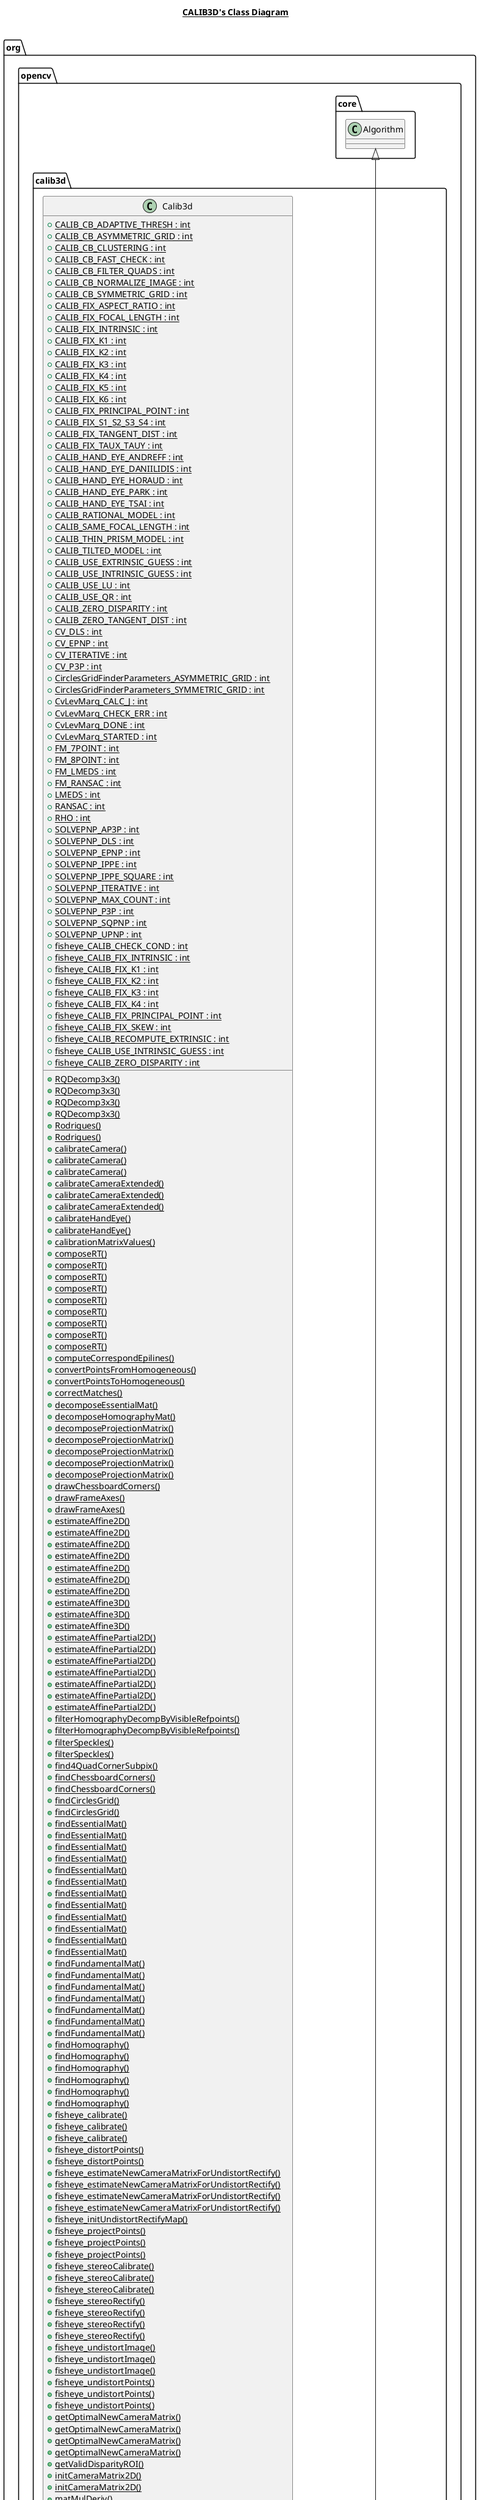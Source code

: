@startuml

title __CALIB3D's Class Diagram__\n

  namespace org.opencv {
    namespace calib3d {
      class org.opencv.calib3d.Calib3d {
          {static} + CALIB_CB_ADAPTIVE_THRESH : int
          {static} + CALIB_CB_ASYMMETRIC_GRID : int
          {static} + CALIB_CB_CLUSTERING : int
          {static} + CALIB_CB_FAST_CHECK : int
          {static} + CALIB_CB_FILTER_QUADS : int
          {static} + CALIB_CB_NORMALIZE_IMAGE : int
          {static} + CALIB_CB_SYMMETRIC_GRID : int
          {static} + CALIB_FIX_ASPECT_RATIO : int
          {static} + CALIB_FIX_FOCAL_LENGTH : int
          {static} + CALIB_FIX_INTRINSIC : int
          {static} + CALIB_FIX_K1 : int
          {static} + CALIB_FIX_K2 : int
          {static} + CALIB_FIX_K3 : int
          {static} + CALIB_FIX_K4 : int
          {static} + CALIB_FIX_K5 : int
          {static} + CALIB_FIX_K6 : int
          {static} + CALIB_FIX_PRINCIPAL_POINT : int
          {static} + CALIB_FIX_S1_S2_S3_S4 : int
          {static} + CALIB_FIX_TANGENT_DIST : int
          {static} + CALIB_FIX_TAUX_TAUY : int
          {static} + CALIB_HAND_EYE_ANDREFF : int
          {static} + CALIB_HAND_EYE_DANIILIDIS : int
          {static} + CALIB_HAND_EYE_HORAUD : int
          {static} + CALIB_HAND_EYE_PARK : int
          {static} + CALIB_HAND_EYE_TSAI : int
          {static} + CALIB_RATIONAL_MODEL : int
          {static} + CALIB_SAME_FOCAL_LENGTH : int
          {static} + CALIB_THIN_PRISM_MODEL : int
          {static} + CALIB_TILTED_MODEL : int
          {static} + CALIB_USE_EXTRINSIC_GUESS : int
          {static} + CALIB_USE_INTRINSIC_GUESS : int
          {static} + CALIB_USE_LU : int
          {static} + CALIB_USE_QR : int
          {static} + CALIB_ZERO_DISPARITY : int
          {static} + CALIB_ZERO_TANGENT_DIST : int
          {static} + CV_DLS : int
          {static} + CV_EPNP : int
          {static} + CV_ITERATIVE : int
          {static} + CV_P3P : int
          {static} + CirclesGridFinderParameters_ASYMMETRIC_GRID : int
          {static} + CirclesGridFinderParameters_SYMMETRIC_GRID : int
          {static} + CvLevMarq_CALC_J : int
          {static} + CvLevMarq_CHECK_ERR : int
          {static} + CvLevMarq_DONE : int
          {static} + CvLevMarq_STARTED : int
          {static} + FM_7POINT : int
          {static} + FM_8POINT : int
          {static} + FM_LMEDS : int
          {static} + FM_RANSAC : int
          {static} + LMEDS : int
          {static} + RANSAC : int
          {static} + RHO : int
          {static} + SOLVEPNP_AP3P : int
          {static} + SOLVEPNP_DLS : int
          {static} + SOLVEPNP_EPNP : int
          {static} + SOLVEPNP_IPPE : int
          {static} + SOLVEPNP_IPPE_SQUARE : int
          {static} + SOLVEPNP_ITERATIVE : int
          {static} + SOLVEPNP_MAX_COUNT : int
          {static} + SOLVEPNP_P3P : int
          {static} + SOLVEPNP_SQPNP : int
          {static} + SOLVEPNP_UPNP : int
          {static} + fisheye_CALIB_CHECK_COND : int
          {static} + fisheye_CALIB_FIX_INTRINSIC : int
          {static} + fisheye_CALIB_FIX_K1 : int
          {static} + fisheye_CALIB_FIX_K2 : int
          {static} + fisheye_CALIB_FIX_K3 : int
          {static} + fisheye_CALIB_FIX_K4 : int
          {static} + fisheye_CALIB_FIX_PRINCIPAL_POINT : int
          {static} + fisheye_CALIB_FIX_SKEW : int
          {static} + fisheye_CALIB_RECOMPUTE_EXTRINSIC : int
          {static} + fisheye_CALIB_USE_INTRINSIC_GUESS : int
          {static} + fisheye_CALIB_ZERO_DISPARITY : int
          {static} + RQDecomp3x3()
          {static} + RQDecomp3x3()
          {static} + RQDecomp3x3()
          {static} + RQDecomp3x3()
          {static} + Rodrigues()
          {static} + Rodrigues()
          {static} + calibrateCamera()
          {static} + calibrateCamera()
          {static} + calibrateCamera()
          {static} + calibrateCameraExtended()
          {static} + calibrateCameraExtended()
          {static} + calibrateCameraExtended()
          {static} + calibrateHandEye()
          {static} + calibrateHandEye()
          {static} + calibrationMatrixValues()
          {static} + composeRT()
          {static} + composeRT()
          {static} + composeRT()
          {static} + composeRT()
          {static} + composeRT()
          {static} + composeRT()
          {static} + composeRT()
          {static} + composeRT()
          {static} + composeRT()
          {static} + computeCorrespondEpilines()
          {static} + convertPointsFromHomogeneous()
          {static} + convertPointsToHomogeneous()
          {static} + correctMatches()
          {static} + decomposeEssentialMat()
          {static} + decomposeHomographyMat()
          {static} + decomposeProjectionMatrix()
          {static} + decomposeProjectionMatrix()
          {static} + decomposeProjectionMatrix()
          {static} + decomposeProjectionMatrix()
          {static} + decomposeProjectionMatrix()
          {static} + drawChessboardCorners()
          {static} + drawFrameAxes()
          {static} + drawFrameAxes()
          {static} + estimateAffine2D()
          {static} + estimateAffine2D()
          {static} + estimateAffine2D()
          {static} + estimateAffine2D()
          {static} + estimateAffine2D()
          {static} + estimateAffine2D()
          {static} + estimateAffine2D()
          {static} + estimateAffine3D()
          {static} + estimateAffine3D()
          {static} + estimateAffine3D()
          {static} + estimateAffinePartial2D()
          {static} + estimateAffinePartial2D()
          {static} + estimateAffinePartial2D()
          {static} + estimateAffinePartial2D()
          {static} + estimateAffinePartial2D()
          {static} + estimateAffinePartial2D()
          {static} + estimateAffinePartial2D()
          {static} + filterHomographyDecompByVisibleRefpoints()
          {static} + filterHomographyDecompByVisibleRefpoints()
          {static} + filterSpeckles()
          {static} + filterSpeckles()
          {static} + find4QuadCornerSubpix()
          {static} + findChessboardCorners()
          {static} + findChessboardCorners()
          {static} + findCirclesGrid()
          {static} + findCirclesGrid()
          {static} + findEssentialMat()
          {static} + findEssentialMat()
          {static} + findEssentialMat()
          {static} + findEssentialMat()
          {static} + findEssentialMat()
          {static} + findEssentialMat()
          {static} + findEssentialMat()
          {static} + findEssentialMat()
          {static} + findEssentialMat()
          {static} + findEssentialMat()
          {static} + findEssentialMat()
          {static} + findEssentialMat()
          {static} + findFundamentalMat()
          {static} + findFundamentalMat()
          {static} + findFundamentalMat()
          {static} + findFundamentalMat()
          {static} + findFundamentalMat()
          {static} + findFundamentalMat()
          {static} + findFundamentalMat()
          {static} + findHomography()
          {static} + findHomography()
          {static} + findHomography()
          {static} + findHomography()
          {static} + findHomography()
          {static} + findHomography()
          {static} + fisheye_calibrate()
          {static} + fisheye_calibrate()
          {static} + fisheye_calibrate()
          {static} + fisheye_distortPoints()
          {static} + fisheye_distortPoints()
          {static} + fisheye_estimateNewCameraMatrixForUndistortRectify()
          {static} + fisheye_estimateNewCameraMatrixForUndistortRectify()
          {static} + fisheye_estimateNewCameraMatrixForUndistortRectify()
          {static} + fisheye_estimateNewCameraMatrixForUndistortRectify()
          {static} + fisheye_initUndistortRectifyMap()
          {static} + fisheye_projectPoints()
          {static} + fisheye_projectPoints()
          {static} + fisheye_projectPoints()
          {static} + fisheye_stereoCalibrate()
          {static} + fisheye_stereoCalibrate()
          {static} + fisheye_stereoCalibrate()
          {static} + fisheye_stereoRectify()
          {static} + fisheye_stereoRectify()
          {static} + fisheye_stereoRectify()
          {static} + fisheye_stereoRectify()
          {static} + fisheye_undistortImage()
          {static} + fisheye_undistortImage()
          {static} + fisheye_undistortImage()
          {static} + fisheye_undistortPoints()
          {static} + fisheye_undistortPoints()
          {static} + fisheye_undistortPoints()
          {static} + getOptimalNewCameraMatrix()
          {static} + getOptimalNewCameraMatrix()
          {static} + getOptimalNewCameraMatrix()
          {static} + getOptimalNewCameraMatrix()
          {static} + getValidDisparityROI()
          {static} + initCameraMatrix2D()
          {static} + initCameraMatrix2D()
          {static} + matMulDeriv()
          {static} + projectPoints()
          {static} + projectPoints()
          {static} + projectPoints()
          {static} + recoverPose()
          {static} + recoverPose()
          {static} + recoverPose()
          {static} + recoverPose()
          {static} + recoverPose()
          {static} + recoverPose()
          {static} + recoverPose()
          {static} + recoverPose()
          {static} + recoverPose()
          {static} + rectify3Collinear()
          {static} + reprojectImageTo3D()
          {static} + reprojectImageTo3D()
          {static} + reprojectImageTo3D()
          {static} + sampsonDistance()
          {static} + solveP3P()
          {static} + solvePnP()
          {static} + solvePnP()
          {static} + solvePnP()
          {static} + solvePnPGeneric()
          {static} + solvePnPGeneric()
          {static} + solvePnPGeneric()
          {static} + solvePnPGeneric()
          {static} + solvePnPGeneric()
          {static} + solvePnPGeneric()
          {static} + solvePnPRansac()
          {static} + solvePnPRansac()
          {static} + solvePnPRansac()
          {static} + solvePnPRansac()
          {static} + solvePnPRansac()
          {static} + solvePnPRansac()
          {static} + solvePnPRansac()
          {static} + solvePnPRefineLM()
          {static} + solvePnPRefineLM()
          {static} + solvePnPRefineVVS()
          {static} + solvePnPRefineVVS()
          {static} + solvePnPRefineVVS()
          {static} + stereoCalibrate()
          {static} + stereoCalibrate()
          {static} + stereoCalibrate()
          {static} + stereoCalibrateExtended()
          {static} + stereoCalibrateExtended()
          {static} + stereoCalibrateExtended()
          {static} + stereoRectify()
          {static} + stereoRectify()
          {static} + stereoRectify()
          {static} + stereoRectify()
          {static} + stereoRectify()
          {static} + stereoRectify()
          {static} + stereoRectifyUncalibrated()
          {static} + stereoRectifyUncalibrated()
          {static} + triangulatePoints()
          {static} + validateDisparity()
          {static} + validateDisparity()
          {static} - RQDecomp3x3_0()
          {static} - RQDecomp3x3_1()
          {static} - RQDecomp3x3_2()
          {static} - RQDecomp3x3_3()
          {static} - Rodrigues_0()
          {static} - Rodrigues_1()
          {static} - calibrateCameraExtended_0()
          {static} - calibrateCameraExtended_1()
          {static} - calibrateCameraExtended_2()
          {static} - calibrateCamera_0()
          {static} - calibrateCamera_1()
          {static} - calibrateCamera_2()
          {static} - calibrateHandEye_0()
          {static} - calibrateHandEye_1()
          {static} - calibrationMatrixValues_0()
          {static} - composeRT_0()
          {static} - composeRT_1()
          {static} - composeRT_2()
          {static} - composeRT_3()
          {static} - composeRT_4()
          {static} - composeRT_5()
          {static} - composeRT_6()
          {static} - composeRT_7()
          {static} - composeRT_8()
          {static} - computeCorrespondEpilines_0()
          {static} - convertPointsFromHomogeneous_0()
          {static} - convertPointsToHomogeneous_0()
          {static} - correctMatches_0()
          {static} - decomposeEssentialMat_0()
          {static} - decomposeHomographyMat_0()
          {static} - decomposeProjectionMatrix_0()
          {static} - decomposeProjectionMatrix_1()
          {static} - decomposeProjectionMatrix_2()
          {static} - decomposeProjectionMatrix_3()
          {static} - decomposeProjectionMatrix_4()
          {static} - drawChessboardCorners_0()
          {static} - drawFrameAxes_0()
          {static} - drawFrameAxes_1()
          {static} - estimateAffine2D_0()
          {static} - estimateAffine2D_1()
          {static} - estimateAffine2D_2()
          {static} - estimateAffine2D_3()
          {static} - estimateAffine2D_4()
          {static} - estimateAffine2D_5()
          {static} - estimateAffine2D_6()
          {static} - estimateAffine3D_0()
          {static} - estimateAffine3D_1()
          {static} - estimateAffine3D_2()
          {static} - estimateAffinePartial2D_0()
          {static} - estimateAffinePartial2D_1()
          {static} - estimateAffinePartial2D_2()
          {static} - estimateAffinePartial2D_3()
          {static} - estimateAffinePartial2D_4()
          {static} - estimateAffinePartial2D_5()
          {static} - estimateAffinePartial2D_6()
          {static} - filterHomographyDecompByVisibleRefpoints_0()
          {static} - filterHomographyDecompByVisibleRefpoints_1()
          {static} - filterSpeckles_0()
          {static} - filterSpeckles_1()
          {static} - find4QuadCornerSubpix_0()
          {static} - findChessboardCorners_0()
          {static} - findChessboardCorners_1()
          {static} - findCirclesGrid_0()
          {static} - findCirclesGrid_2()
          {static} - findEssentialMat_0()
          {static} - findEssentialMat_1()
          {static} - findEssentialMat_10()
          {static} - findEssentialMat_11()
          {static} - findEssentialMat_2()
          {static} - findEssentialMat_3()
          {static} - findEssentialMat_4()
          {static} - findEssentialMat_5()
          {static} - findEssentialMat_6()
          {static} - findEssentialMat_7()
          {static} - findEssentialMat_8()
          {static} - findEssentialMat_9()
          {static} - findFundamentalMat_0()
          {static} - findFundamentalMat_1()
          {static} - findFundamentalMat_2()
          {static} - findFundamentalMat_3()
          {static} - findFundamentalMat_4()
          {static} - findFundamentalMat_5()
          {static} - findFundamentalMat_6()
          {static} - findHomography_0()
          {static} - findHomography_1()
          {static} - findHomography_2()
          {static} - findHomography_3()
          {static} - findHomography_4()
          {static} - findHomography_5()
          {static} - fisheye_calibrate_0()
          {static} - fisheye_calibrate_1()
          {static} - fisheye_calibrate_2()
          {static} - fisheye_distortPoints_0()
          {static} - fisheye_distortPoints_1()
          {static} - fisheye_estimateNewCameraMatrixForUndistortRectify_0()
          {static} - fisheye_estimateNewCameraMatrixForUndistortRectify_1()
          {static} - fisheye_estimateNewCameraMatrixForUndistortRectify_2()
          {static} - fisheye_estimateNewCameraMatrixForUndistortRectify_3()
          {static} - fisheye_initUndistortRectifyMap_0()
          {static} - fisheye_projectPoints_0()
          {static} - fisheye_projectPoints_1()
          {static} - fisheye_projectPoints_2()
          {static} - fisheye_stereoCalibrate_0()
          {static} - fisheye_stereoCalibrate_1()
          {static} - fisheye_stereoCalibrate_2()
          {static} - fisheye_stereoRectify_0()
          {static} - fisheye_stereoRectify_1()
          {static} - fisheye_stereoRectify_2()
          {static} - fisheye_stereoRectify_3()
          {static} - fisheye_undistortImage_0()
          {static} - fisheye_undistortImage_1()
          {static} - fisheye_undistortImage_2()
          {static} - fisheye_undistortPoints_0()
          {static} - fisheye_undistortPoints_1()
          {static} - fisheye_undistortPoints_2()
          {static} - getOptimalNewCameraMatrix_0()
          {static} - getOptimalNewCameraMatrix_1()
          {static} - getOptimalNewCameraMatrix_2()
          {static} - getOptimalNewCameraMatrix_3()
          {static} - getValidDisparityROI_0()
          {static} - initCameraMatrix2D_0()
          {static} - initCameraMatrix2D_1()
          {static} - matMulDeriv_0()
          {static} - projectPoints_0()
          {static} - projectPoints_1()
          {static} - projectPoints_2()
          {static} - recoverPose_0()
          {static} - recoverPose_1()
          {static} - recoverPose_2()
          {static} - recoverPose_3()
          {static} - recoverPose_4()
          {static} - recoverPose_5()
          {static} - recoverPose_6()
          {static} - recoverPose_7()
          {static} - recoverPose_8()
          {static} - rectify3Collinear_0()
          {static} - reprojectImageTo3D_0()
          {static} - reprojectImageTo3D_1()
          {static} - reprojectImageTo3D_2()
          {static} - sampsonDistance_0()
          {static} - solveP3P_0()
          {static} - solvePnPGeneric_0()
          {static} - solvePnPGeneric_1()
          {static} - solvePnPGeneric_2()
          {static} - solvePnPGeneric_3()
          {static} - solvePnPGeneric_4()
          {static} - solvePnPGeneric_5()
          {static} - solvePnPRansac_0()
          {static} - solvePnPRansac_1()
          {static} - solvePnPRansac_2()
          {static} - solvePnPRansac_3()
          {static} - solvePnPRansac_4()
          {static} - solvePnPRansac_5()
          {static} - solvePnPRansac_6()
          {static} - solvePnPRefineLM_0()
          {static} - solvePnPRefineLM_1()
          {static} - solvePnPRefineVVS_0()
          {static} - solvePnPRefineVVS_1()
          {static} - solvePnPRefineVVS_2()
          {static} - solvePnP_0()
          {static} - solvePnP_1()
          {static} - solvePnP_2()
          {static} - stereoCalibrateExtended_0()
          {static} - stereoCalibrateExtended_1()
          {static} - stereoCalibrateExtended_2()
          {static} - stereoCalibrate_0()
          {static} - stereoCalibrate_1()
          {static} - stereoCalibrate_2()
          {static} - stereoRectifyUncalibrated_0()
          {static} - stereoRectifyUncalibrated_1()
          {static} - stereoRectify_0()
          {static} - stereoRectify_1()
          {static} - stereoRectify_2()
          {static} - stereoRectify_3()
          {static} - stereoRectify_4()
          {static} - stereoRectify_5()
          {static} - triangulatePoints_0()
          {static} - validateDisparity_0()
          {static} - validateDisparity_1()
      }
    }
  }
  

  namespace org.opencv {
    namespace calib3d {
      class org.opencv.calib3d.StereoBM {
          {static} + PREFILTER_NORMALIZED_RESPONSE : int
          {static} + PREFILTER_XSOBEL : int
          {static} + __fromPtr__()
          {static} + create()
          {static} + create()
          {static} + create()
          + getPreFilterCap()
          + getPreFilterSize()
          + getPreFilterType()
          + getROI1()
          + getROI2()
          + getSmallerBlockSize()
          + getTextureThreshold()
          + getUniquenessRatio()
          + setPreFilterCap()
          + setPreFilterSize()
          + setPreFilterType()
          + setROI1()
          + setROI2()
          + setSmallerBlockSize()
          + setTextureThreshold()
          + setUniquenessRatio()
          # StereoBM()
          # finalize()
          {static} - create_0()
          {static} - create_1()
          {static} - create_2()
          {static} - delete()
          {static} - getPreFilterCap_0()
          {static} - getPreFilterSize_0()
          {static} - getPreFilterType_0()
          {static} - getROI1_0()
          {static} - getROI2_0()
          {static} - getSmallerBlockSize_0()
          {static} - getTextureThreshold_0()
          {static} - getUniquenessRatio_0()
          {static} - setPreFilterCap_0()
          {static} - setPreFilterSize_0()
          {static} - setPreFilterType_0()
          {static} - setROI1_0()
          {static} - setROI2_0()
          {static} - setSmallerBlockSize_0()
          {static} - setTextureThreshold_0()
          {static} - setUniquenessRatio_0()
      }
    }
  }
  

  namespace org.opencv {
    namespace calib3d {
      class org.opencv.calib3d.StereoMatcher {
          {static} + DISP_SCALE : int
          {static} + DISP_SHIFT : int
          {static} + __fromPtr__()
          + compute()
          + getBlockSize()
          + getDisp12MaxDiff()
          + getMinDisparity()
          + getNumDisparities()
          + getSpeckleRange()
          + getSpeckleWindowSize()
          + setBlockSize()
          + setDisp12MaxDiff()
          + setMinDisparity()
          + setNumDisparities()
          + setSpeckleRange()
          + setSpeckleWindowSize()
          # StereoMatcher()
          # finalize()
          {static} - compute_0()
          {static} - delete()
          {static} - getBlockSize_0()
          {static} - getDisp12MaxDiff_0()
          {static} - getMinDisparity_0()
          {static} - getNumDisparities_0()
          {static} - getSpeckleRange_0()
          {static} - getSpeckleWindowSize_0()
          {static} - setBlockSize_0()
          {static} - setDisp12MaxDiff_0()
          {static} - setMinDisparity_0()
          {static} - setNumDisparities_0()
          {static} - setSpeckleRange_0()
          {static} - setSpeckleWindowSize_0()
      }
    }
  }
  

  namespace org.opencv {
    namespace calib3d {
      class org.opencv.calib3d.StereoSGBM {
          {static} + MODE_HH : int
          {static} + MODE_HH4 : int
          {static} + MODE_SGBM : int
          {static} + MODE_SGBM_3WAY : int
          {static} + __fromPtr__()
          {static} + create()
          {static} + create()
          {static} + create()
          {static} + create()
          {static} + create()
          {static} + create()
          {static} + create()
          {static} + create()
          {static} + create()
          {static} + create()
          {static} + create()
          {static} + create()
          + getMode()
          + getP1()
          + getP2()
          + getPreFilterCap()
          + getUniquenessRatio()
          + setMode()
          + setP1()
          + setP2()
          + setPreFilterCap()
          + setUniquenessRatio()
          # StereoSGBM()
          # finalize()
          {static} - create_0()
          {static} - create_1()
          {static} - create_10()
          {static} - create_11()
          {static} - create_2()
          {static} - create_3()
          {static} - create_4()
          {static} - create_5()
          {static} - create_6()
          {static} - create_7()
          {static} - create_8()
          {static} - create_9()
          {static} - delete()
          {static} - getMode_0()
          {static} - getP1_0()
          {static} - getP2_0()
          {static} - getPreFilterCap_0()
          {static} - getUniquenessRatio_0()
          {static} - setMode_0()
          {static} - setP1_0()
          {static} - setP2_0()
          {static} - setPreFilterCap_0()
          {static} - setUniquenessRatio_0()
      }
    }
  }
  

  org.opencv.calib3d.StereoBM -up-|> org.opencv.calib3d.StereoMatcher
  org.opencv.calib3d.StereoMatcher -up-|> org.opencv.core.Algorithm
  org.opencv.calib3d.StereoSGBM -up-|> org.opencv.calib3d.StereoMatcher


right footer


PlantUML diagram generated by SketchIt! (https://bitbucket.org/pmesmeur/sketch.it)
For more information about this tool, please contact philippe.mesmeur@gmail.com
endfooter

@enduml

